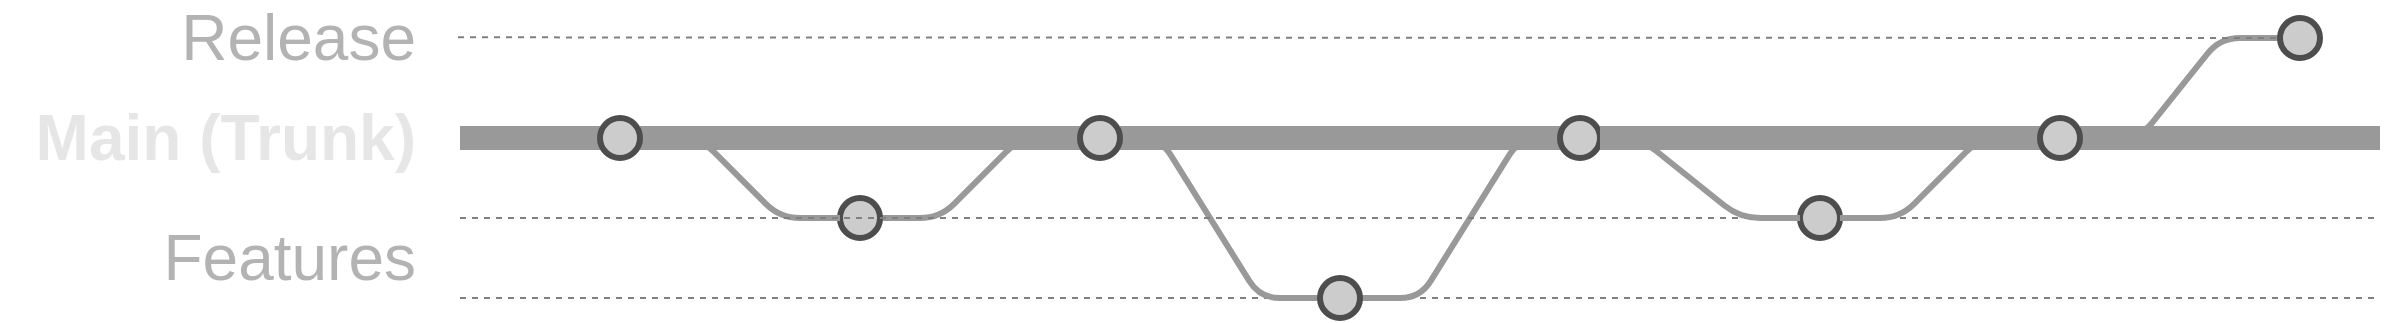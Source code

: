 <mxfile>
    <diagram id="iqNBcv5D5UAEnluReGte" name="Page-1">
        <mxGraphModel dx="2824" dy="867" grid="1" gridSize="10" guides="1" tooltips="1" connect="1" arrows="1" fold="1" page="1" pageScale="1" pageWidth="1169" pageHeight="827" math="0" shadow="0">
            <root>
                <mxCell id="0"/>
                <mxCell id="1" parent="0"/>
                <mxCell id="63" value="" style="endArrow=none;dashed=1;html=1;strokeColor=#808080;" parent="1" target="58" edge="1">
                    <mxGeometry width="50" height="50" relative="1" as="geometry">
                        <mxPoint x="200" y="130" as="sourcePoint"/>
                        <mxPoint x="1290" y="130" as="targetPoint"/>
                    </mxGeometry>
                </mxCell>
                <mxCell id="43" value="" style="endArrow=none;dashed=1;html=1;strokeColor=#808080;" parent="1" edge="1">
                    <mxGeometry width="50" height="50" relative="1" as="geometry">
                        <mxPoint x="200" y="210" as="sourcePoint"/>
                        <mxPoint x="1160" y="210" as="targetPoint"/>
                    </mxGeometry>
                </mxCell>
                <mxCell id="41" value="" style="endArrow=none;dashed=1;html=1;strokeColor=#808080;startArrow=none;" parent="1" edge="1" source="93">
                    <mxGeometry width="50" height="50" relative="1" as="geometry">
                        <mxPoint x="200" y="170" as="sourcePoint"/>
                        <mxPoint x="1160" y="170" as="targetPoint"/>
                    </mxGeometry>
                </mxCell>
                <mxCell id="57" value="" style="endArrow=none;dashed=1;html=1;startArrow=none;" parent="1" source="58" edge="1">
                    <mxGeometry width="50" height="50" relative="1" as="geometry">
                        <mxPoint x="200" y="130" as="sourcePoint"/>
                        <mxPoint x="1120" y="130" as="targetPoint"/>
                    </mxGeometry>
                </mxCell>
                <mxCell id="20" style="edgeStyle=entityRelationEdgeStyle;html=1;endArrow=none;endFill=0;strokeWidth=3;startArrow=none;strokeColor=#999999;entryX=0.5;entryY=0.5;entryDx=0;entryDy=0;entryPerimeter=0;" parent="1" source="62" target="91" edge="1">
                    <mxGeometry relative="1" as="geometry">
                        <mxPoint x="780" y="210" as="targetPoint"/>
                    </mxGeometry>
                </mxCell>
                <mxCell id="35" value="Features" style="text;html=1;strokeColor=none;fillColor=none;align=right;verticalAlign=middle;whiteSpace=wrap;rounded=0;shadow=0;rotation=0;fontColor=#B3B3B3;fontSize=32;" parent="1" vertex="1">
                    <mxGeometry x="79.07" y="180" width="100.93" height="20" as="geometry"/>
                </mxCell>
                <mxCell id="61" style="edgeStyle=entityRelationEdgeStyle;html=1;strokeColor=#999999;strokeWidth=3;endArrow=none;endFill=0;" parent="1" target="62" edge="1">
                    <mxGeometry relative="1" as="geometry">
                        <mxPoint x="590" y="210" as="targetPoint"/>
                        <mxPoint x="520" y="130" as="sourcePoint"/>
                    </mxGeometry>
                </mxCell>
                <mxCell id="64" style="edgeStyle=entityRelationEdgeStyle;html=1;strokeColor=#999999;strokeWidth=3;endArrow=none;endFill=0;" parent="1" source="40" target="58" edge="1">
                    <mxGeometry relative="1" as="geometry"/>
                </mxCell>
                <mxCell id="40" value="" style="ellipse;whiteSpace=wrap;html=1;aspect=fixed;strokeWidth=3;fillColor=#CCCCCC;strokeColor=#4D4D4D;" parent="1" vertex="1">
                    <mxGeometry x="390" y="160" width="20" height="20" as="geometry"/>
                </mxCell>
                <mxCell id="52" value="Release" style="text;html=1;strokeColor=none;fillColor=none;align=right;verticalAlign=middle;whiteSpace=wrap;rounded=0;shadow=0;rotation=0;fontColor=#B3B3B3;fontSize=32;" parent="1" vertex="1">
                    <mxGeometry x="82.54" y="70" width="97.46" height="20" as="geometry"/>
                </mxCell>
                <mxCell id="55" value="Main (Trunk)" style="text;html=1;strokeColor=none;fillColor=none;align=right;verticalAlign=middle;whiteSpace=wrap;rounded=0;shadow=0;rotation=0;fontColor=#E6E6E6;fontSize=32;fontStyle=1" parent="1" vertex="1">
                    <mxGeometry x="-30" y="120" width="210" height="20" as="geometry"/>
                </mxCell>
                <mxCell id="59" style="edgeStyle=entityRelationEdgeStyle;html=1;strokeColor=#999999;strokeWidth=12;endArrow=none;endFill=0;" parent="1" source="56" target="58" edge="1">
                    <mxGeometry relative="1" as="geometry"/>
                </mxCell>
                <mxCell id="60" style="edgeStyle=entityRelationEdgeStyle;html=1;entryX=0;entryY=0.5;entryDx=0;entryDy=0;strokeColor=#999999;strokeWidth=3;endArrow=none;endFill=0;" parent="1" source="56" target="40" edge="1">
                    <mxGeometry relative="1" as="geometry"/>
                </mxCell>
                <mxCell id="62" value="" style="ellipse;whiteSpace=wrap;html=1;aspect=fixed;strokeWidth=3;fillColor=#CCCCCC;strokeColor=#4D4D4D;" parent="1" vertex="1">
                    <mxGeometry x="630" y="200" width="20" height="20" as="geometry"/>
                </mxCell>
                <mxCell id="76" style="edgeStyle=entityRelationEdgeStyle;html=1;entryX=0;entryY=0.5;entryDx=0;entryDy=0;strokeColor=#999999;strokeWidth=3;endArrow=none;endFill=0;" parent="1" source="98" target="51" edge="1">
                    <mxGeometry relative="1" as="geometry"/>
                </mxCell>
                <mxCell id="82" value="" style="edgeStyle=entityRelationEdgeStyle;html=1;strokeColor=#999999;strokeWidth=12;endArrow=none;endFill=0;startArrow=none;" parent="1" source="98" edge="1">
                    <mxGeometry relative="1" as="geometry">
                        <mxPoint x="1160" y="130" as="targetPoint"/>
                        <mxPoint x="570" y="130" as="sourcePoint"/>
                    </mxGeometry>
                </mxCell>
                <mxCell id="92" value="" style="edgeStyle=entityRelationEdgeStyle;html=1;strokeColor=#999999;strokeWidth=12;endArrow=none;endFill=0;" edge="1" parent="1" source="58" target="91">
                    <mxGeometry relative="1" as="geometry">
                        <mxPoint x="1190" y="130" as="targetPoint"/>
                        <mxPoint x="530" y="130" as="sourcePoint"/>
                    </mxGeometry>
                </mxCell>
                <mxCell id="58" value="" style="ellipse;whiteSpace=wrap;html=1;aspect=fixed;strokeWidth=3;fillColor=#CCCCCC;strokeColor=#4D4D4D;" parent="1" vertex="1">
                    <mxGeometry x="510" y="120" width="20" height="20" as="geometry"/>
                </mxCell>
                <mxCell id="94" value="" style="endArrow=none;dashed=1;html=1;strokeColor=#808080;" edge="1" parent="1" target="93">
                    <mxGeometry width="50" height="50" relative="1" as="geometry">
                        <mxPoint x="200" y="170" as="sourcePoint"/>
                        <mxPoint x="1240" y="170" as="targetPoint"/>
                    </mxGeometry>
                </mxCell>
                <mxCell id="93" value="" style="ellipse;whiteSpace=wrap;html=1;aspect=fixed;strokeWidth=3;fillColor=#CCCCCC;strokeColor=#4D4D4D;" vertex="1" parent="1">
                    <mxGeometry x="870" y="160" width="20" height="20" as="geometry"/>
                </mxCell>
                <mxCell id="96" style="edgeStyle=entityRelationEdgeStyle;html=1;endArrow=none;endFill=0;strokeWidth=3;startArrow=none;strokeColor=#999999;exitX=0.5;exitY=0.5;exitDx=0;exitDy=0;exitPerimeter=0;" edge="1" parent="1" source="91" target="93">
                    <mxGeometry relative="1" as="geometry">
                        <mxPoint x="780" y="140" as="targetPoint"/>
                        <mxPoint x="660" y="220" as="sourcePoint"/>
                    </mxGeometry>
                </mxCell>
                <mxCell id="91" value="" style="ellipse;whiteSpace=wrap;html=1;aspect=fixed;strokeWidth=3;fillColor=#CCCCCC;strokeColor=#4D4D4D;" vertex="1" parent="1">
                    <mxGeometry x="750" y="120" width="20" height="20" as="geometry"/>
                </mxCell>
                <mxCell id="99" value="" style="edgeStyle=entityRelationEdgeStyle;html=1;strokeColor=#999999;strokeWidth=12;endArrow=none;endFill=0;startArrow=none;" edge="1" parent="1" source="91" target="98">
                    <mxGeometry relative="1" as="geometry">
                        <mxPoint x="1190" y="130" as="targetPoint"/>
                        <mxPoint x="780" y="130" as="sourcePoint"/>
                    </mxGeometry>
                </mxCell>
                <mxCell id="100" style="edgeStyle=entityRelationEdgeStyle;html=1;strokeColor=#999999;strokeWidth=3;endArrow=none;endFill=0;" edge="1" parent="1" source="93" target="98">
                    <mxGeometry relative="1" as="geometry">
                        <mxPoint x="860" y="300" as="sourcePoint"/>
                        <mxPoint x="960" y="220" as="targetPoint"/>
                    </mxGeometry>
                </mxCell>
                <mxCell id="98" value="" style="ellipse;whiteSpace=wrap;html=1;aspect=fixed;strokeWidth=3;fillColor=#CCCCCC;strokeColor=#4D4D4D;" vertex="1" parent="1">
                    <mxGeometry x="990" y="120" width="20" height="20" as="geometry"/>
                </mxCell>
                <mxCell id="101" value="" style="endArrow=none;dashed=1;html=1;strokeColor=#808080;" edge="1" parent="1" target="51">
                    <mxGeometry width="50" height="50" relative="1" as="geometry">
                        <mxPoint x="199" y="79.67" as="sourcePoint"/>
                        <mxPoint x="1240" y="80" as="targetPoint"/>
                    </mxGeometry>
                </mxCell>
                <mxCell id="51" value="" style="ellipse;whiteSpace=wrap;html=1;aspect=fixed;strokeWidth=3;fillColor=#CCCCCC;strokeColor=#4D4D4D;" parent="1" vertex="1">
                    <mxGeometry x="1110" y="70" width="20" height="20" as="geometry"/>
                </mxCell>
                <mxCell id="102" style="edgeStyle=entityRelationEdgeStyle;html=1;strokeColor=#999999;strokeWidth=12;endArrow=none;endFill=0;entryX=0;entryY=0.5;entryDx=0;entryDy=0;" edge="1" parent="1" target="56">
                    <mxGeometry relative="1" as="geometry">
                        <mxPoint x="200" y="130" as="sourcePoint"/>
                        <mxPoint x="280" y="130" as="targetPoint"/>
                    </mxGeometry>
                </mxCell>
                <mxCell id="56" value="" style="ellipse;whiteSpace=wrap;html=1;aspect=fixed;strokeWidth=3;fillColor=#CCCCCC;strokeColor=#4D4D4D;" parent="1" vertex="1">
                    <mxGeometry x="270" y="120" width="20" height="20" as="geometry"/>
                </mxCell>
            </root>
        </mxGraphModel>
    </diagram>
</mxfile>